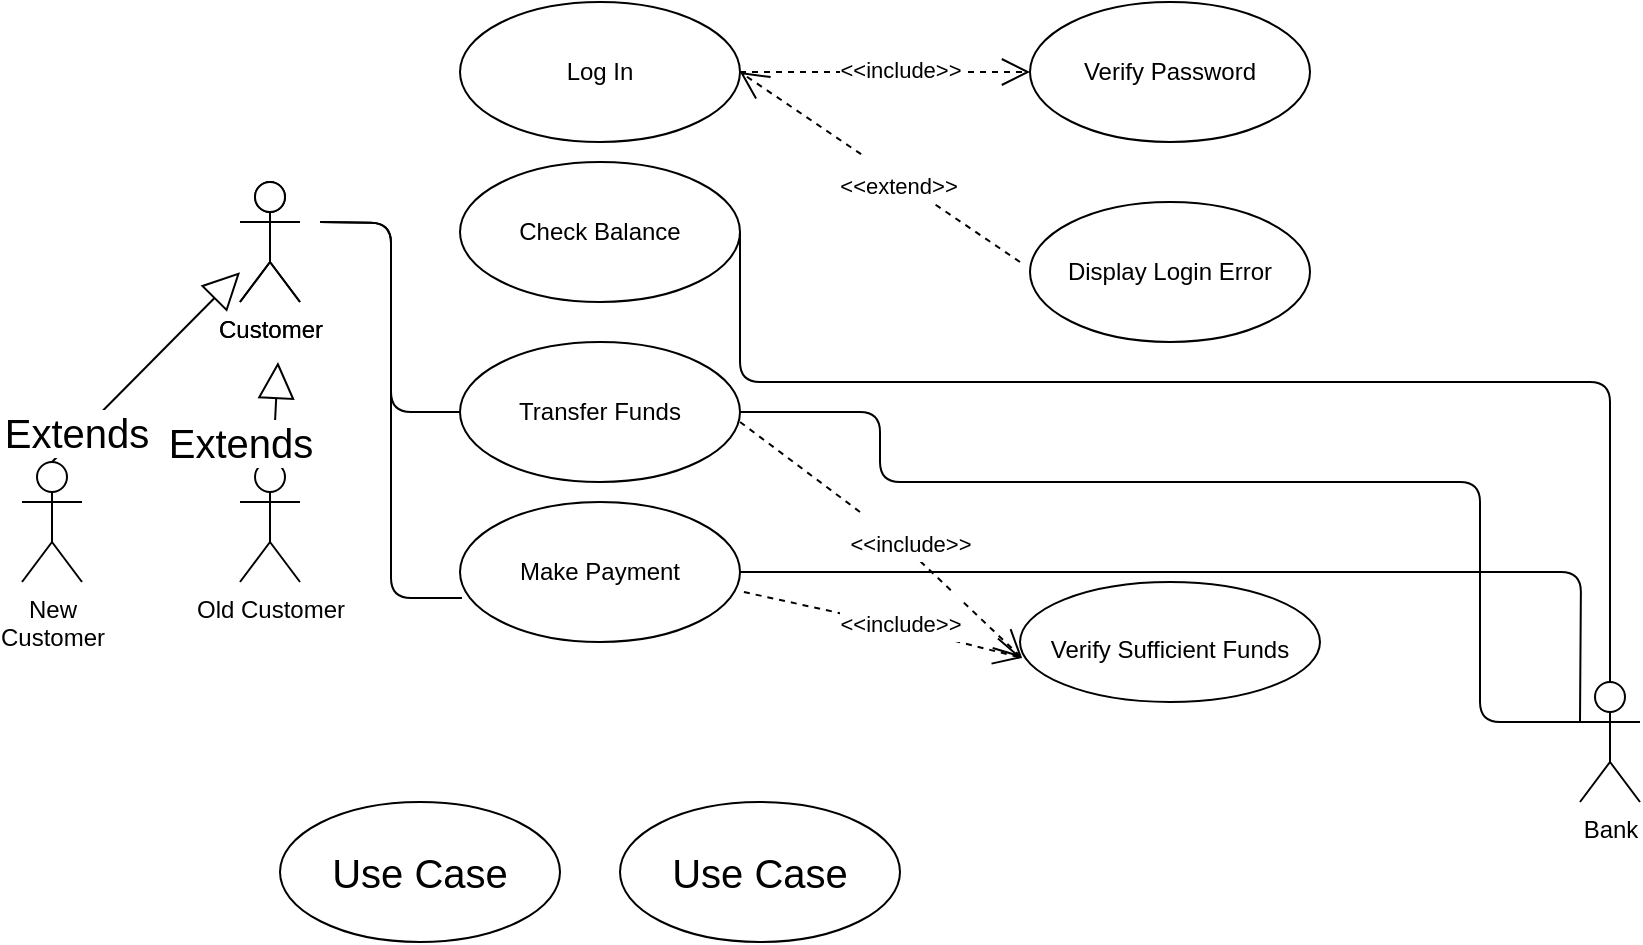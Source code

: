 <mxfile version="13.9.7" type="github">
  <diagram id="ndiAsqYJwT7ahE6xXEKA" name="Page-1">
    <mxGraphModel dx="2272" dy="763" grid="1" gridSize="10" guides="1" tooltips="1" connect="1" arrows="1" fold="1" page="1" pageScale="1" pageWidth="850" pageHeight="1100" math="0" shadow="0">
      <root>
        <mxCell id="0" />
        <mxCell id="1" parent="0" />
        <mxCell id="OgmRDVBUE_1LpYwrotLN-1" value="&lt;div&gt;New&lt;br&gt;&lt;/div&gt;&lt;div&gt;Customer&lt;/div&gt;" style="shape=umlActor;verticalLabelPosition=bottom;verticalAlign=top;html=1;outlineConnect=0;" vertex="1" parent="1">
          <mxGeometry x="-79" y="260" width="30" height="60" as="geometry" />
        </mxCell>
        <mxCell id="OgmRDVBUE_1LpYwrotLN-2" value="&lt;div&gt;Bank&lt;/div&gt;" style="shape=umlActor;verticalLabelPosition=bottom;verticalAlign=top;html=1;outlineConnect=0;" vertex="1" parent="1">
          <mxGeometry x="700" y="370" width="30" height="60" as="geometry" />
        </mxCell>
        <mxCell id="OgmRDVBUE_1LpYwrotLN-9" value="Log In" style="ellipse;whiteSpace=wrap;html=1;" vertex="1" parent="1">
          <mxGeometry x="140" y="30" width="140" height="70" as="geometry" />
        </mxCell>
        <mxCell id="OgmRDVBUE_1LpYwrotLN-10" value="Check Balance" style="ellipse;whiteSpace=wrap;html=1;" vertex="1" parent="1">
          <mxGeometry x="140" y="110" width="140" height="70" as="geometry" />
        </mxCell>
        <mxCell id="OgmRDVBUE_1LpYwrotLN-11" value="Transfer Funds" style="ellipse;whiteSpace=wrap;html=1;" vertex="1" parent="1">
          <mxGeometry x="140" y="200" width="140" height="70" as="geometry" />
        </mxCell>
        <mxCell id="OgmRDVBUE_1LpYwrotLN-12" value="Make Payment" style="ellipse;whiteSpace=wrap;html=1;" vertex="1" parent="1">
          <mxGeometry x="140" y="280" width="140" height="70" as="geometry" />
        </mxCell>
        <mxCell id="OgmRDVBUE_1LpYwrotLN-42" value="" style="endArrow=none;html=1;edgeStyle=orthogonalEdgeStyle;strokeColor=#000000;entryX=0.007;entryY=0.686;entryDx=0;entryDy=0;entryPerimeter=0;" edge="1" parent="1" target="OgmRDVBUE_1LpYwrotLN-12">
          <mxGeometry relative="1" as="geometry">
            <mxPoint x="70" y="140" as="sourcePoint" />
            <mxPoint x="510" y="390" as="targetPoint" />
          </mxGeometry>
        </mxCell>
        <mxCell id="OgmRDVBUE_1LpYwrotLN-45" value="" style="endArrow=none;html=1;edgeStyle=orthogonalEdgeStyle;strokeColor=#000000;entryX=0;entryY=0.5;entryDx=0;entryDy=0;" edge="1" parent="1" target="OgmRDVBUE_1LpYwrotLN-11">
          <mxGeometry relative="1" as="geometry">
            <mxPoint x="70" y="140" as="sourcePoint" />
            <mxPoint x="360" y="440" as="targetPoint" />
          </mxGeometry>
        </mxCell>
        <mxCell id="OgmRDVBUE_1LpYwrotLN-54" value="" style="endArrow=none;html=1;edgeStyle=orthogonalEdgeStyle;strokeColor=#000000;exitX=1;exitY=0.5;exitDx=0;exitDy=0;" edge="1" parent="1" source="OgmRDVBUE_1LpYwrotLN-12">
          <mxGeometry relative="1" as="geometry">
            <mxPoint x="350" y="390" as="sourcePoint" />
            <mxPoint x="700" y="390" as="targetPoint" />
          </mxGeometry>
        </mxCell>
        <mxCell id="OgmRDVBUE_1LpYwrotLN-57" value="" style="endArrow=none;html=1;edgeStyle=orthogonalEdgeStyle;strokeColor=#000000;exitX=1;exitY=0.5;exitDx=0;exitDy=0;entryX=0;entryY=0.333;entryDx=0;entryDy=0;entryPerimeter=0;" edge="1" parent="1" source="OgmRDVBUE_1LpYwrotLN-11" target="OgmRDVBUE_1LpYwrotLN-2">
          <mxGeometry relative="1" as="geometry">
            <mxPoint x="350" y="390" as="sourcePoint" />
            <mxPoint x="650" y="80" as="targetPoint" />
            <Array as="points">
              <mxPoint x="350" y="235" />
              <mxPoint x="350" y="270" />
              <mxPoint x="650" y="270" />
              <mxPoint x="650" y="390" />
            </Array>
          </mxGeometry>
        </mxCell>
        <mxCell id="OgmRDVBUE_1LpYwrotLN-60" value="" style="endArrow=none;html=1;edgeStyle=orthogonalEdgeStyle;strokeColor=#000000;exitX=1;exitY=0.5;exitDx=0;exitDy=0;" edge="1" parent="1" source="OgmRDVBUE_1LpYwrotLN-10" target="OgmRDVBUE_1LpYwrotLN-2">
          <mxGeometry relative="1" as="geometry">
            <mxPoint x="425" y="79.5" as="sourcePoint" />
            <mxPoint x="585" y="79.5" as="targetPoint" />
            <Array as="points">
              <mxPoint x="280" y="220" />
              <mxPoint x="715" y="220" />
            </Array>
          </mxGeometry>
        </mxCell>
        <mxCell id="OgmRDVBUE_1LpYwrotLN-63" value="Verify Password" style="ellipse;whiteSpace=wrap;html=1;" vertex="1" parent="1">
          <mxGeometry x="425" y="30" width="140" height="70" as="geometry" />
        </mxCell>
        <mxCell id="OgmRDVBUE_1LpYwrotLN-64" value="Display Login Error" style="ellipse;whiteSpace=wrap;html=1;" vertex="1" parent="1">
          <mxGeometry x="425" y="130" width="140" height="70" as="geometry" />
        </mxCell>
        <mxCell id="OgmRDVBUE_1LpYwrotLN-65" value="&lt;font style=&quot;font-size: 11px&quot;&gt;&amp;lt;&amp;lt;include&amp;gt;&amp;gt;&lt;/font&gt;" style="endArrow=open;endSize=12;dashed=1;html=1;strokeColor=#000000;exitX=1;exitY=0.5;exitDx=0;exitDy=0;entryX=0;entryY=0.5;entryDx=0;entryDy=0;fontSize=20;" edge="1" parent="1" source="OgmRDVBUE_1LpYwrotLN-9" target="OgmRDVBUE_1LpYwrotLN-63">
          <mxGeometry x="0.103" y="5" width="160" relative="1" as="geometry">
            <mxPoint x="270" y="30" as="sourcePoint" />
            <mxPoint x="430" y="30" as="targetPoint" />
            <Array as="points">
              <mxPoint x="360" y="65" />
            </Array>
            <mxPoint as="offset" />
          </mxGeometry>
        </mxCell>
        <mxCell id="OgmRDVBUE_1LpYwrotLN-67" value="&lt;font style=&quot;font-size: 11px&quot;&gt;&amp;lt;&amp;lt;extend&amp;gt;&amp;gt;&lt;/font&gt;" style="endArrow=open;endSize=12;dashed=1;html=1;strokeColor=#000000;fontSize=20;entryX=1;entryY=0.5;entryDx=0;entryDy=0;" edge="1" parent="1" target="OgmRDVBUE_1LpYwrotLN-9">
          <mxGeometry x="-0.125" width="160" relative="1" as="geometry">
            <mxPoint x="420" y="160" as="sourcePoint" />
            <mxPoint x="510" y="360" as="targetPoint" />
            <mxPoint as="offset" />
          </mxGeometry>
        </mxCell>
        <mxCell id="OgmRDVBUE_1LpYwrotLN-68" value="&lt;font style=&quot;font-size: 12px&quot;&gt;Verify Sufficient Funds&lt;/font&gt;" style="ellipse;whiteSpace=wrap;html=1;fontSize=20;" vertex="1" parent="1">
          <mxGeometry x="420" y="320" width="150" height="60" as="geometry" />
        </mxCell>
        <mxCell id="OgmRDVBUE_1LpYwrotLN-70" value="&lt;font style=&quot;font-size: 11px&quot;&gt;&amp;lt;&amp;lt;include&amp;gt;&amp;gt;&lt;/font&gt;" style="endArrow=open;endSize=12;dashed=1;html=1;strokeColor=#000000;entryX=0.007;entryY=0.633;entryDx=0;entryDy=0;fontSize=20;entryPerimeter=0;exitX=1;exitY=0.571;exitDx=0;exitDy=0;exitPerimeter=0;" edge="1" parent="1" source="OgmRDVBUE_1LpYwrotLN-11" target="OgmRDVBUE_1LpYwrotLN-68">
          <mxGeometry x="0.103" y="5" width="160" relative="1" as="geometry">
            <mxPoint x="290" y="240" as="sourcePoint" />
            <mxPoint x="435" y="280" as="targetPoint" />
            <Array as="points">
              <mxPoint x="360" y="300" />
            </Array>
            <mxPoint as="offset" />
          </mxGeometry>
        </mxCell>
        <mxCell id="OgmRDVBUE_1LpYwrotLN-71" value="&lt;font style=&quot;font-size: 11px&quot;&gt;&amp;lt;&amp;lt;include&amp;gt;&amp;gt;&lt;/font&gt;" style="endArrow=open;endSize=12;dashed=1;html=1;strokeColor=#000000;entryX=0.007;entryY=0.633;entryDx=0;entryDy=0;fontSize=20;entryPerimeter=0;exitX=1.014;exitY=0.643;exitDx=0;exitDy=0;exitPerimeter=0;" edge="1" parent="1" source="OgmRDVBUE_1LpYwrotLN-12">
          <mxGeometry x="0.103" y="5" width="160" relative="1" as="geometry">
            <mxPoint x="290" y="240" as="sourcePoint" />
            <mxPoint x="421.05" y="357.98" as="targetPoint" />
            <Array as="points">
              <mxPoint x="350" y="340" />
            </Array>
            <mxPoint as="offset" />
          </mxGeometry>
        </mxCell>
        <mxCell id="OgmRDVBUE_1LpYwrotLN-72" value="Use Case" style="ellipse;whiteSpace=wrap;html=1;fontSize=20;" vertex="1" parent="1">
          <mxGeometry x="50" y="430" width="140" height="70" as="geometry" />
        </mxCell>
        <mxCell id="OgmRDVBUE_1LpYwrotLN-73" value="Use Case" style="ellipse;whiteSpace=wrap;html=1;fontSize=20;" vertex="1" parent="1">
          <mxGeometry x="220" y="430" width="140" height="70" as="geometry" />
        </mxCell>
        <mxCell id="OgmRDVBUE_1LpYwrotLN-74" value="&lt;div&gt;Customer&lt;/div&gt;" style="shape=umlActor;verticalLabelPosition=bottom;verticalAlign=top;html=1;outlineConnect=0;" vertex="1" parent="1">
          <mxGeometry x="30" y="120" width="30" height="60" as="geometry" />
        </mxCell>
        <mxCell id="OgmRDVBUE_1LpYwrotLN-75" value="&lt;div&gt;Customer&lt;/div&gt;" style="shape=umlActor;verticalLabelPosition=bottom;verticalAlign=top;html=1;outlineConnect=0;" vertex="1" parent="1">
          <mxGeometry x="30" y="120" width="30" height="60" as="geometry" />
        </mxCell>
        <mxCell id="OgmRDVBUE_1LpYwrotLN-77" value="Old Customer" style="shape=umlActor;verticalLabelPosition=bottom;verticalAlign=top;html=1;outlineConnect=0;" vertex="1" parent="1">
          <mxGeometry x="30" y="260" width="30" height="60" as="geometry" />
        </mxCell>
        <mxCell id="OgmRDVBUE_1LpYwrotLN-81" value="Extends" style="endArrow=block;endSize=16;endFill=0;html=1;strokeColor=#000000;fontSize=20;exitX=0.5;exitY=0;exitDx=0;exitDy=0;exitPerimeter=0;" edge="1" parent="1" source="OgmRDVBUE_1LpYwrotLN-1" target="OgmRDVBUE_1LpYwrotLN-75">
          <mxGeometry x="-0.707" y="2" width="160" relative="1" as="geometry">
            <mxPoint x="-180" y="210" as="sourcePoint" />
            <mxPoint x="-20" y="210" as="targetPoint" />
            <mxPoint as="offset" />
          </mxGeometry>
        </mxCell>
        <mxCell id="OgmRDVBUE_1LpYwrotLN-83" value="Extends" style="endArrow=block;endSize=16;endFill=0;html=1;strokeColor=#000000;fontSize=20;" edge="1" parent="1" source="OgmRDVBUE_1LpYwrotLN-77">
          <mxGeometry x="-0.634" y="17" width="160" relative="1" as="geometry">
            <mxPoint x="-70" y="399.66" as="sourcePoint" />
            <mxPoint x="49" y="210" as="targetPoint" />
            <mxPoint as="offset" />
          </mxGeometry>
        </mxCell>
      </root>
    </mxGraphModel>
  </diagram>
</mxfile>
